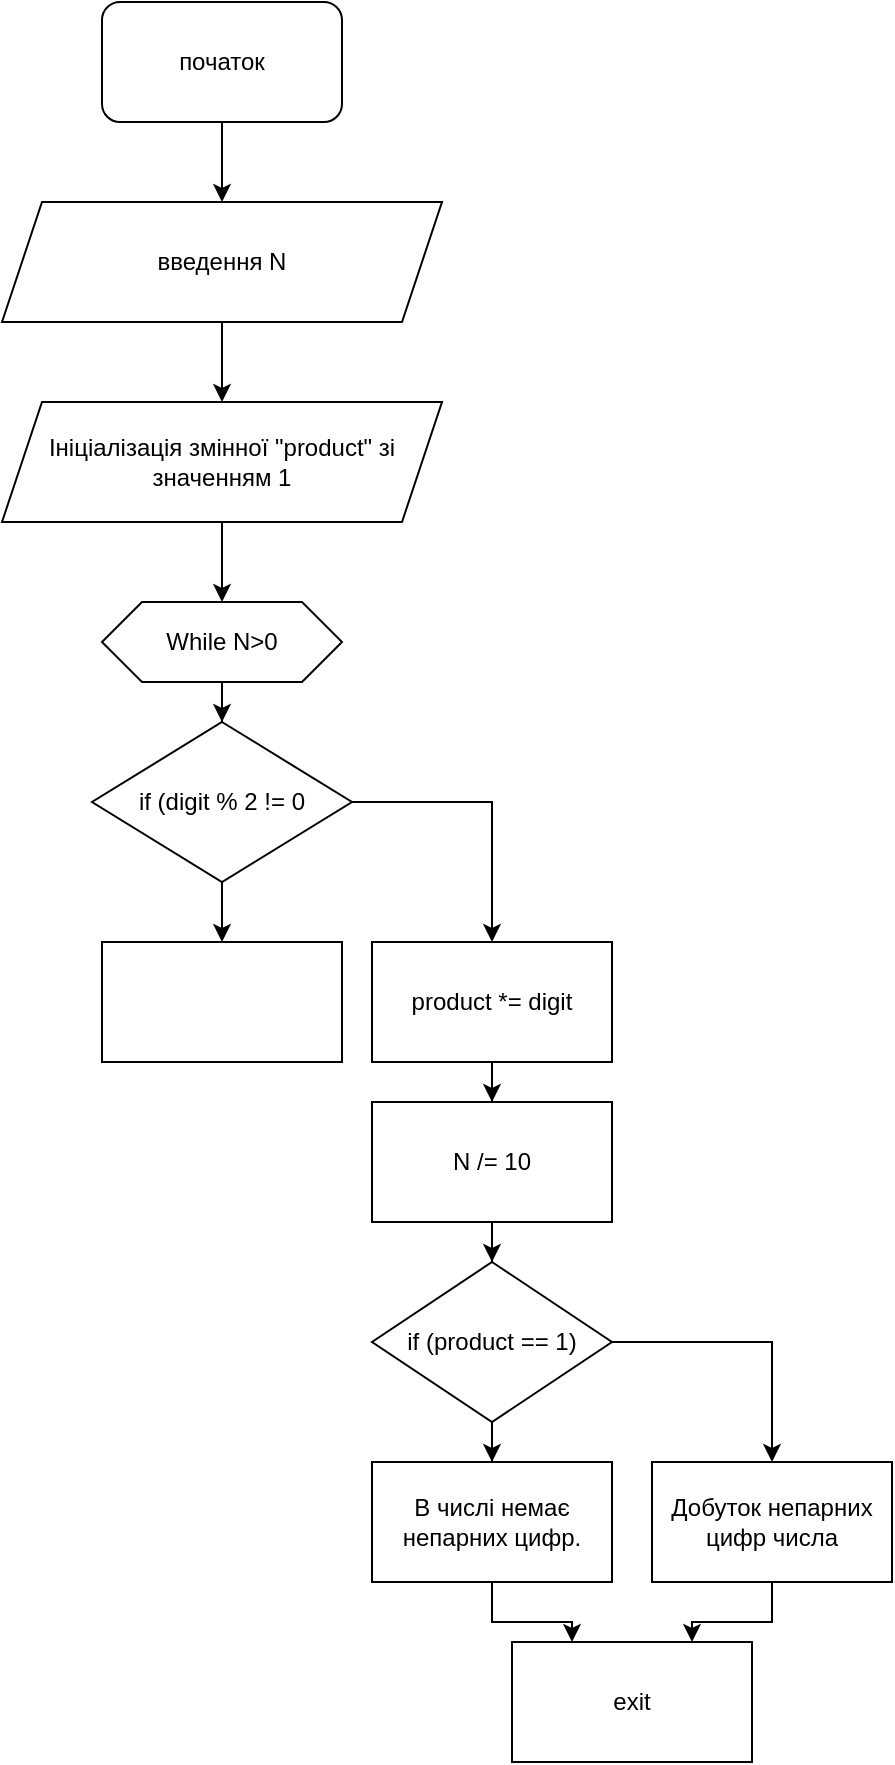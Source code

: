 <mxfile version="22.0.8" type="device">
  <diagram name="Page-1" id="Kc9ZQrkVwHkXhr-2K4fK">
    <mxGraphModel dx="1434" dy="790" grid="1" gridSize="10" guides="1" tooltips="1" connect="1" arrows="1" fold="1" page="1" pageScale="1" pageWidth="850" pageHeight="1100" math="0" shadow="0">
      <root>
        <mxCell id="0" />
        <mxCell id="1" parent="0" />
        <mxCell id="ZJIBd4Wu2PMFYMWV5XY6-8" style="edgeStyle=orthogonalEdgeStyle;rounded=0;orthogonalLoop=1;jettySize=auto;html=1;" edge="1" parent="1" source="ZJIBd4Wu2PMFYMWV5XY6-2" target="ZJIBd4Wu2PMFYMWV5XY6-3">
          <mxGeometry relative="1" as="geometry" />
        </mxCell>
        <mxCell id="ZJIBd4Wu2PMFYMWV5XY6-2" value="початок" style="rounded=1;whiteSpace=wrap;html=1;" vertex="1" parent="1">
          <mxGeometry x="365" y="50" width="120" height="60" as="geometry" />
        </mxCell>
        <mxCell id="ZJIBd4Wu2PMFYMWV5XY6-7" style="edgeStyle=orthogonalEdgeStyle;rounded=0;orthogonalLoop=1;jettySize=auto;html=1;" edge="1" parent="1" source="ZJIBd4Wu2PMFYMWV5XY6-3" target="ZJIBd4Wu2PMFYMWV5XY6-4">
          <mxGeometry relative="1" as="geometry" />
        </mxCell>
        <mxCell id="ZJIBd4Wu2PMFYMWV5XY6-3" value="введення N" style="shape=parallelogram;perimeter=parallelogramPerimeter;whiteSpace=wrap;html=1;fixedSize=1;" vertex="1" parent="1">
          <mxGeometry x="315" y="150" width="220" height="60" as="geometry" />
        </mxCell>
        <mxCell id="ZJIBd4Wu2PMFYMWV5XY6-6" style="edgeStyle=orthogonalEdgeStyle;rounded=0;orthogonalLoop=1;jettySize=auto;html=1;entryX=0.5;entryY=0;entryDx=0;entryDy=0;" edge="1" parent="1" source="ZJIBd4Wu2PMFYMWV5XY6-4" target="ZJIBd4Wu2PMFYMWV5XY6-5">
          <mxGeometry relative="1" as="geometry" />
        </mxCell>
        <mxCell id="ZJIBd4Wu2PMFYMWV5XY6-4" value="Ініціалізація змінної &quot;product&quot; зі значенням 1" style="shape=parallelogram;perimeter=parallelogramPerimeter;whiteSpace=wrap;html=1;fixedSize=1;" vertex="1" parent="1">
          <mxGeometry x="315" y="250" width="220" height="60" as="geometry" />
        </mxCell>
        <mxCell id="ZJIBd4Wu2PMFYMWV5XY6-11" style="edgeStyle=orthogonalEdgeStyle;rounded=0;orthogonalLoop=1;jettySize=auto;html=1;" edge="1" parent="1" source="ZJIBd4Wu2PMFYMWV5XY6-5" target="ZJIBd4Wu2PMFYMWV5XY6-10">
          <mxGeometry relative="1" as="geometry" />
        </mxCell>
        <mxCell id="ZJIBd4Wu2PMFYMWV5XY6-5" value="While N&amp;gt;0" style="shape=hexagon;perimeter=hexagonPerimeter2;whiteSpace=wrap;html=1;fixedSize=1;" vertex="1" parent="1">
          <mxGeometry x="365" y="350" width="120" height="40" as="geometry" />
        </mxCell>
        <mxCell id="ZJIBd4Wu2PMFYMWV5XY6-13" style="edgeStyle=orthogonalEdgeStyle;rounded=0;orthogonalLoop=1;jettySize=auto;html=1;" edge="1" parent="1" source="ZJIBd4Wu2PMFYMWV5XY6-10" target="ZJIBd4Wu2PMFYMWV5XY6-12">
          <mxGeometry relative="1" as="geometry" />
        </mxCell>
        <mxCell id="ZJIBd4Wu2PMFYMWV5XY6-23" style="edgeStyle=orthogonalEdgeStyle;rounded=0;orthogonalLoop=1;jettySize=auto;html=1;" edge="1" parent="1" source="ZJIBd4Wu2PMFYMWV5XY6-10" target="ZJIBd4Wu2PMFYMWV5XY6-22">
          <mxGeometry relative="1" as="geometry" />
        </mxCell>
        <mxCell id="ZJIBd4Wu2PMFYMWV5XY6-10" value="if (digit % 2 != 0" style="rhombus;whiteSpace=wrap;html=1;" vertex="1" parent="1">
          <mxGeometry x="360" y="410" width="130" height="80" as="geometry" />
        </mxCell>
        <mxCell id="ZJIBd4Wu2PMFYMWV5XY6-25" style="edgeStyle=orthogonalEdgeStyle;rounded=0;orthogonalLoop=1;jettySize=auto;html=1;" edge="1" parent="1" source="ZJIBd4Wu2PMFYMWV5XY6-12" target="ZJIBd4Wu2PMFYMWV5XY6-24">
          <mxGeometry relative="1" as="geometry" />
        </mxCell>
        <mxCell id="ZJIBd4Wu2PMFYMWV5XY6-12" value="product *= digit" style="rounded=0;whiteSpace=wrap;html=1;" vertex="1" parent="1">
          <mxGeometry x="500" y="520" width="120" height="60" as="geometry" />
        </mxCell>
        <mxCell id="ZJIBd4Wu2PMFYMWV5XY6-22" value="" style="rounded=0;whiteSpace=wrap;html=1;" vertex="1" parent="1">
          <mxGeometry x="365" y="520" width="120" height="60" as="geometry" />
        </mxCell>
        <mxCell id="ZJIBd4Wu2PMFYMWV5XY6-27" style="edgeStyle=orthogonalEdgeStyle;rounded=0;orthogonalLoop=1;jettySize=auto;html=1;" edge="1" parent="1" source="ZJIBd4Wu2PMFYMWV5XY6-24" target="ZJIBd4Wu2PMFYMWV5XY6-26">
          <mxGeometry relative="1" as="geometry" />
        </mxCell>
        <mxCell id="ZJIBd4Wu2PMFYMWV5XY6-24" value="N /= 10" style="rounded=0;whiteSpace=wrap;html=1;" vertex="1" parent="1">
          <mxGeometry x="500" y="600" width="120" height="60" as="geometry" />
        </mxCell>
        <mxCell id="ZJIBd4Wu2PMFYMWV5XY6-31" style="edgeStyle=orthogonalEdgeStyle;rounded=0;orthogonalLoop=1;jettySize=auto;html=1;" edge="1" parent="1" source="ZJIBd4Wu2PMFYMWV5XY6-26" target="ZJIBd4Wu2PMFYMWV5XY6-30">
          <mxGeometry relative="1" as="geometry" />
        </mxCell>
        <mxCell id="ZJIBd4Wu2PMFYMWV5XY6-34" style="edgeStyle=orthogonalEdgeStyle;rounded=0;orthogonalLoop=1;jettySize=auto;html=1;" edge="1" parent="1" source="ZJIBd4Wu2PMFYMWV5XY6-26" target="ZJIBd4Wu2PMFYMWV5XY6-33">
          <mxGeometry relative="1" as="geometry" />
        </mxCell>
        <mxCell id="ZJIBd4Wu2PMFYMWV5XY6-26" value="if (product == 1)" style="rhombus;whiteSpace=wrap;html=1;" vertex="1" parent="1">
          <mxGeometry x="500" y="680" width="120" height="80" as="geometry" />
        </mxCell>
        <mxCell id="ZJIBd4Wu2PMFYMWV5XY6-37" style="edgeStyle=orthogonalEdgeStyle;rounded=0;orthogonalLoop=1;jettySize=auto;html=1;entryX=0.25;entryY=0;entryDx=0;entryDy=0;" edge="1" parent="1" source="ZJIBd4Wu2PMFYMWV5XY6-30" target="ZJIBd4Wu2PMFYMWV5XY6-35">
          <mxGeometry relative="1" as="geometry" />
        </mxCell>
        <mxCell id="ZJIBd4Wu2PMFYMWV5XY6-30" value="В числі немає непарних цифр." style="rounded=0;whiteSpace=wrap;html=1;" vertex="1" parent="1">
          <mxGeometry x="500" y="780" width="120" height="60" as="geometry" />
        </mxCell>
        <mxCell id="ZJIBd4Wu2PMFYMWV5XY6-38" style="edgeStyle=orthogonalEdgeStyle;rounded=0;orthogonalLoop=1;jettySize=auto;html=1;entryX=0.75;entryY=0;entryDx=0;entryDy=0;" edge="1" parent="1" source="ZJIBd4Wu2PMFYMWV5XY6-33" target="ZJIBd4Wu2PMFYMWV5XY6-35">
          <mxGeometry relative="1" as="geometry" />
        </mxCell>
        <mxCell id="ZJIBd4Wu2PMFYMWV5XY6-33" value="Добуток непарних цифр числа" style="rounded=0;whiteSpace=wrap;html=1;" vertex="1" parent="1">
          <mxGeometry x="640" y="780" width="120" height="60" as="geometry" />
        </mxCell>
        <mxCell id="ZJIBd4Wu2PMFYMWV5XY6-35" value="exit" style="rounded=0;whiteSpace=wrap;html=1;" vertex="1" parent="1">
          <mxGeometry x="570" y="870" width="120" height="60" as="geometry" />
        </mxCell>
      </root>
    </mxGraphModel>
  </diagram>
</mxfile>
